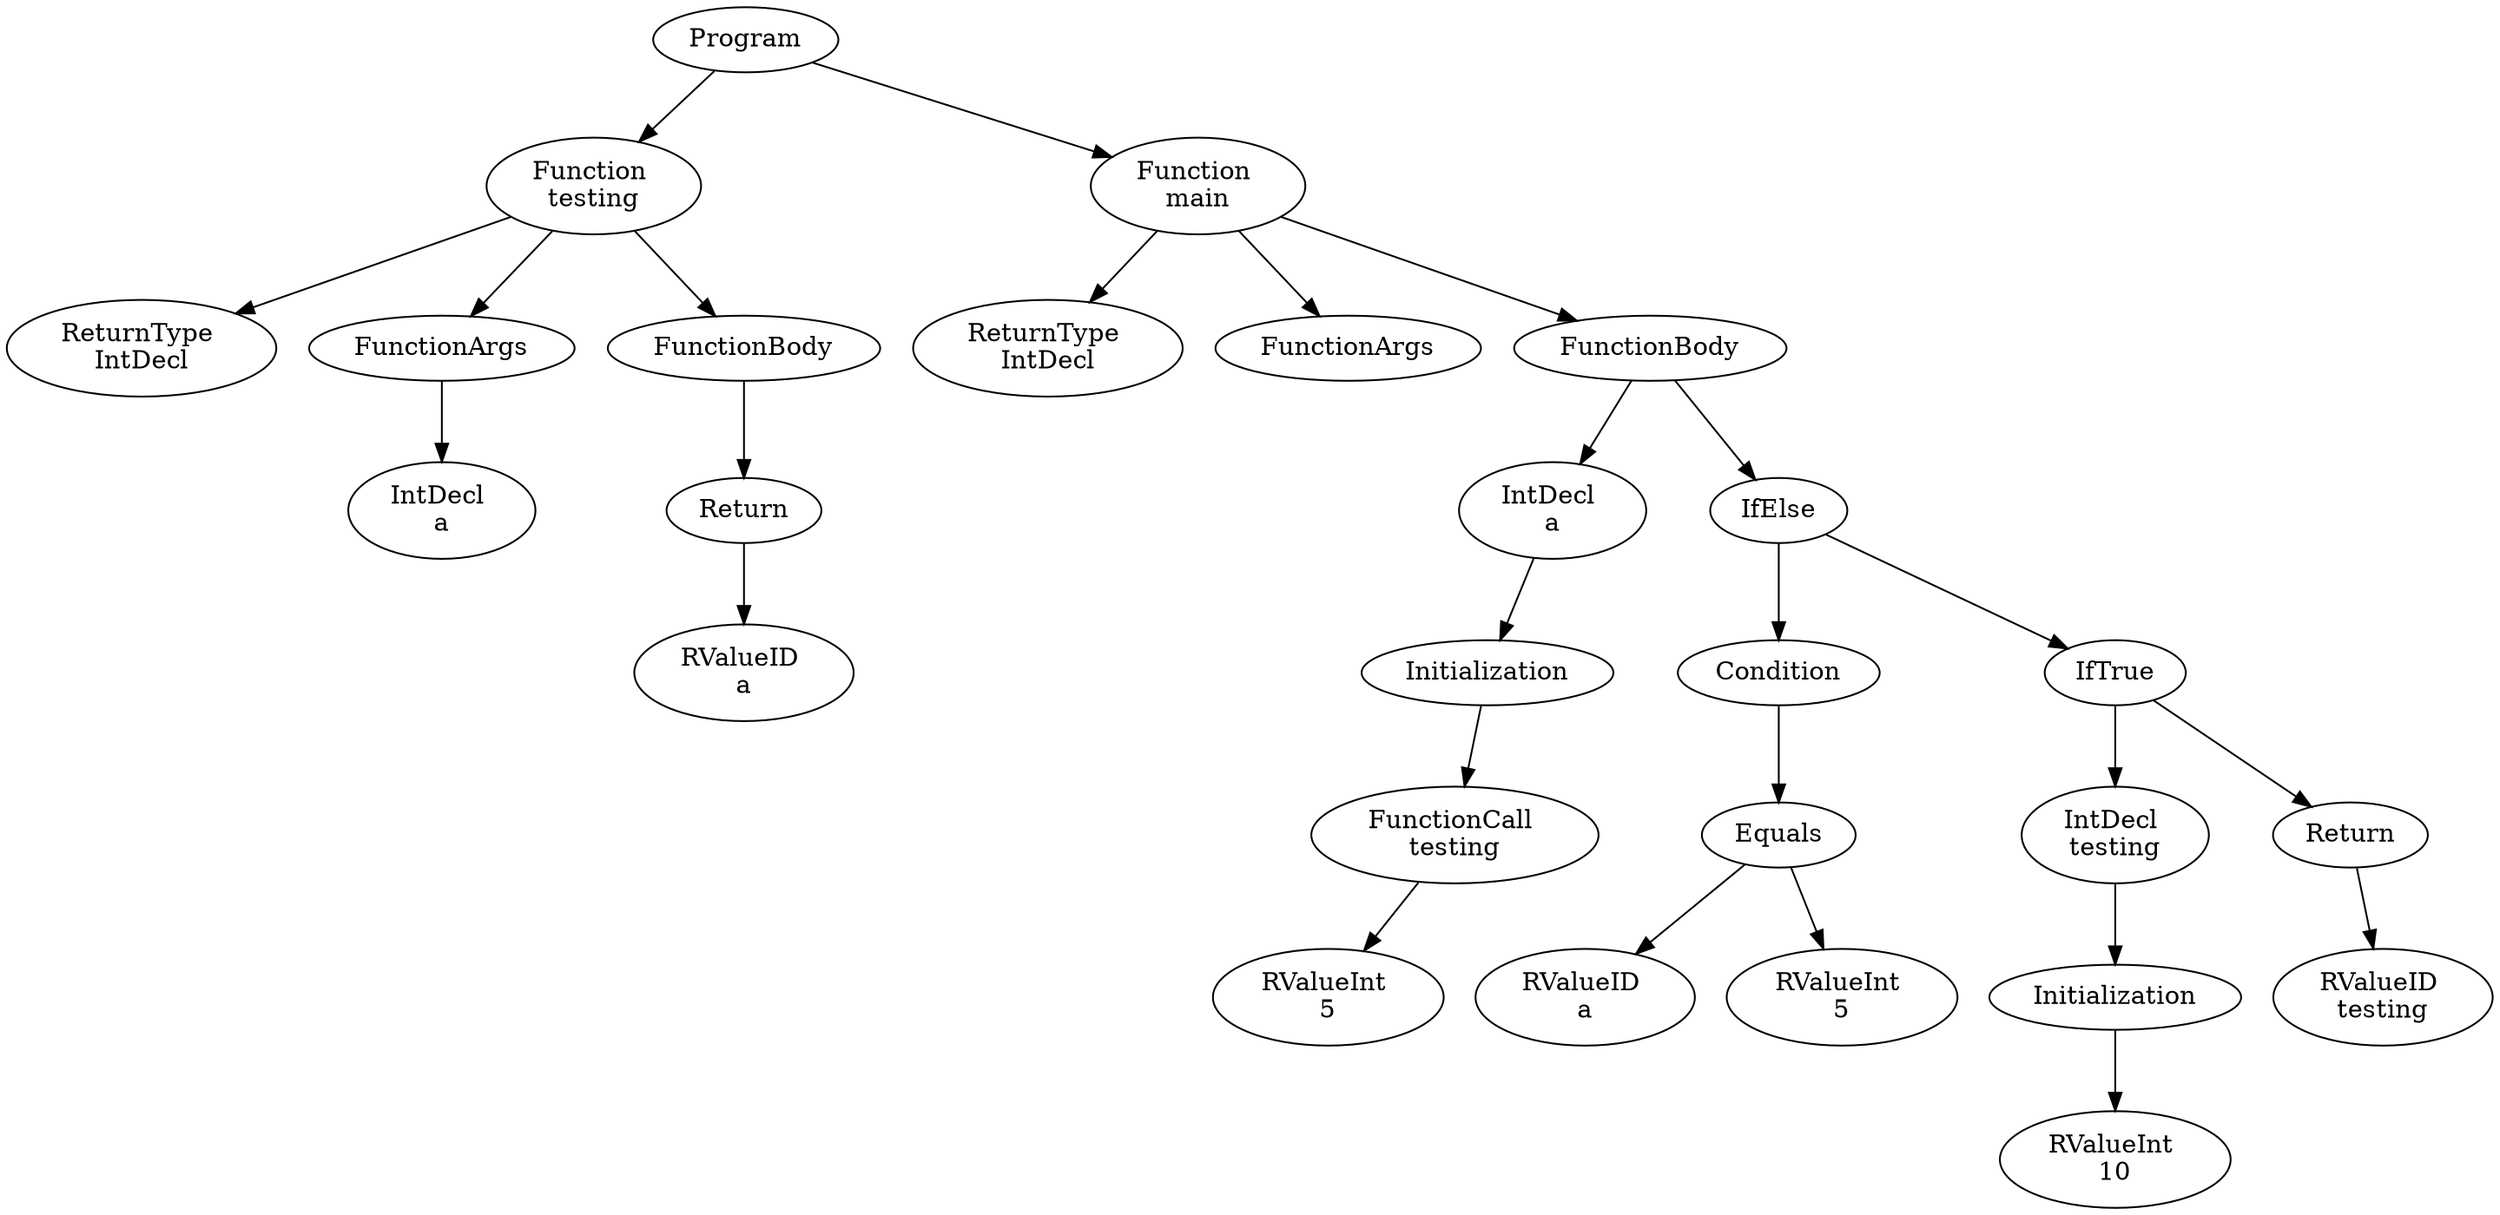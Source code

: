 digraph AST {
2 [label="Program"];
3 [label="Function \ntesting"];
4 [label="ReturnType \nIntDecl"];
5 [label="FunctionArgs"];
6 [label="IntDecl \na"];
5 -> 6;
7 [label="FunctionBody"];
8 [label="Return"];
9 [label="RValueID \na"];
8 -> 9;
7 -> 8;
3 -> 4;
3 -> 5;
3 -> 7;
10 [label="Function \nmain"];
11 [label="ReturnType \nIntDecl"];
12 [label="FunctionArgs"];
13 [label="FunctionBody"];
14 [label="IntDecl \na"];
15 [label="Initialization"];
16 [label="FunctionCall \ntesting"];
17 [label="RValueInt \n5"];
16 -> 17;
15 -> 16;
14 -> 15;
18 [label="IfElse"];
19 [label="Condition"];
20 [label="Equals"];
21 [label="RValueID \na"];
22 [label="RValueInt \n5"];
20 -> 21;
20 -> 22;
19 -> 20;
23 [label="IfTrue"];
24 [label="IntDecl \ntesting"];
25 [label="Initialization"];
26 [label="RValueInt \n10"];
25 -> 26;
24 -> 25;
27 [label="Return"];
28 [label="RValueID \ntesting"];
27 -> 28;
23 -> 24;
23 -> 27;
18 -> 19;
18 -> 23;
13 -> 14;
13 -> 18;
10 -> 11;
10 -> 12;
10 -> 13;
2 -> 3;
2 -> 10;
}